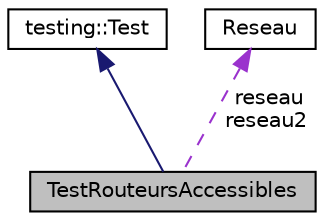 digraph "TestRouteursAccessibles"
{
 // LATEX_PDF_SIZE
  edge [fontname="Helvetica",fontsize="10",labelfontname="Helvetica",labelfontsize="10"];
  node [fontname="Helvetica",fontsize="10",shape=record];
  Node1 [label="TestRouteursAccessibles",height=0.2,width=0.4,color="black", fillcolor="grey75", style="filled", fontcolor="black",tooltip=" "];
  Node2 -> Node1 [dir="back",color="midnightblue",fontsize="10",style="solid",fontname="Helvetica"];
  Node2 [label="testing::Test",height=0.2,width=0.4,color="black", fillcolor="white", style="filled",URL="$classtesting_1_1_test.html",tooltip=" "];
  Node3 -> Node1 [dir="back",color="darkorchid3",fontsize="10",style="dashed",label=" reseau\nreseau2" ,fontname="Helvetica"];
  Node3 [label="Reseau",height=0.2,width=0.4,color="black", fillcolor="white", style="filled",URL="$class_reseau.html",tooltip=" "];
}
